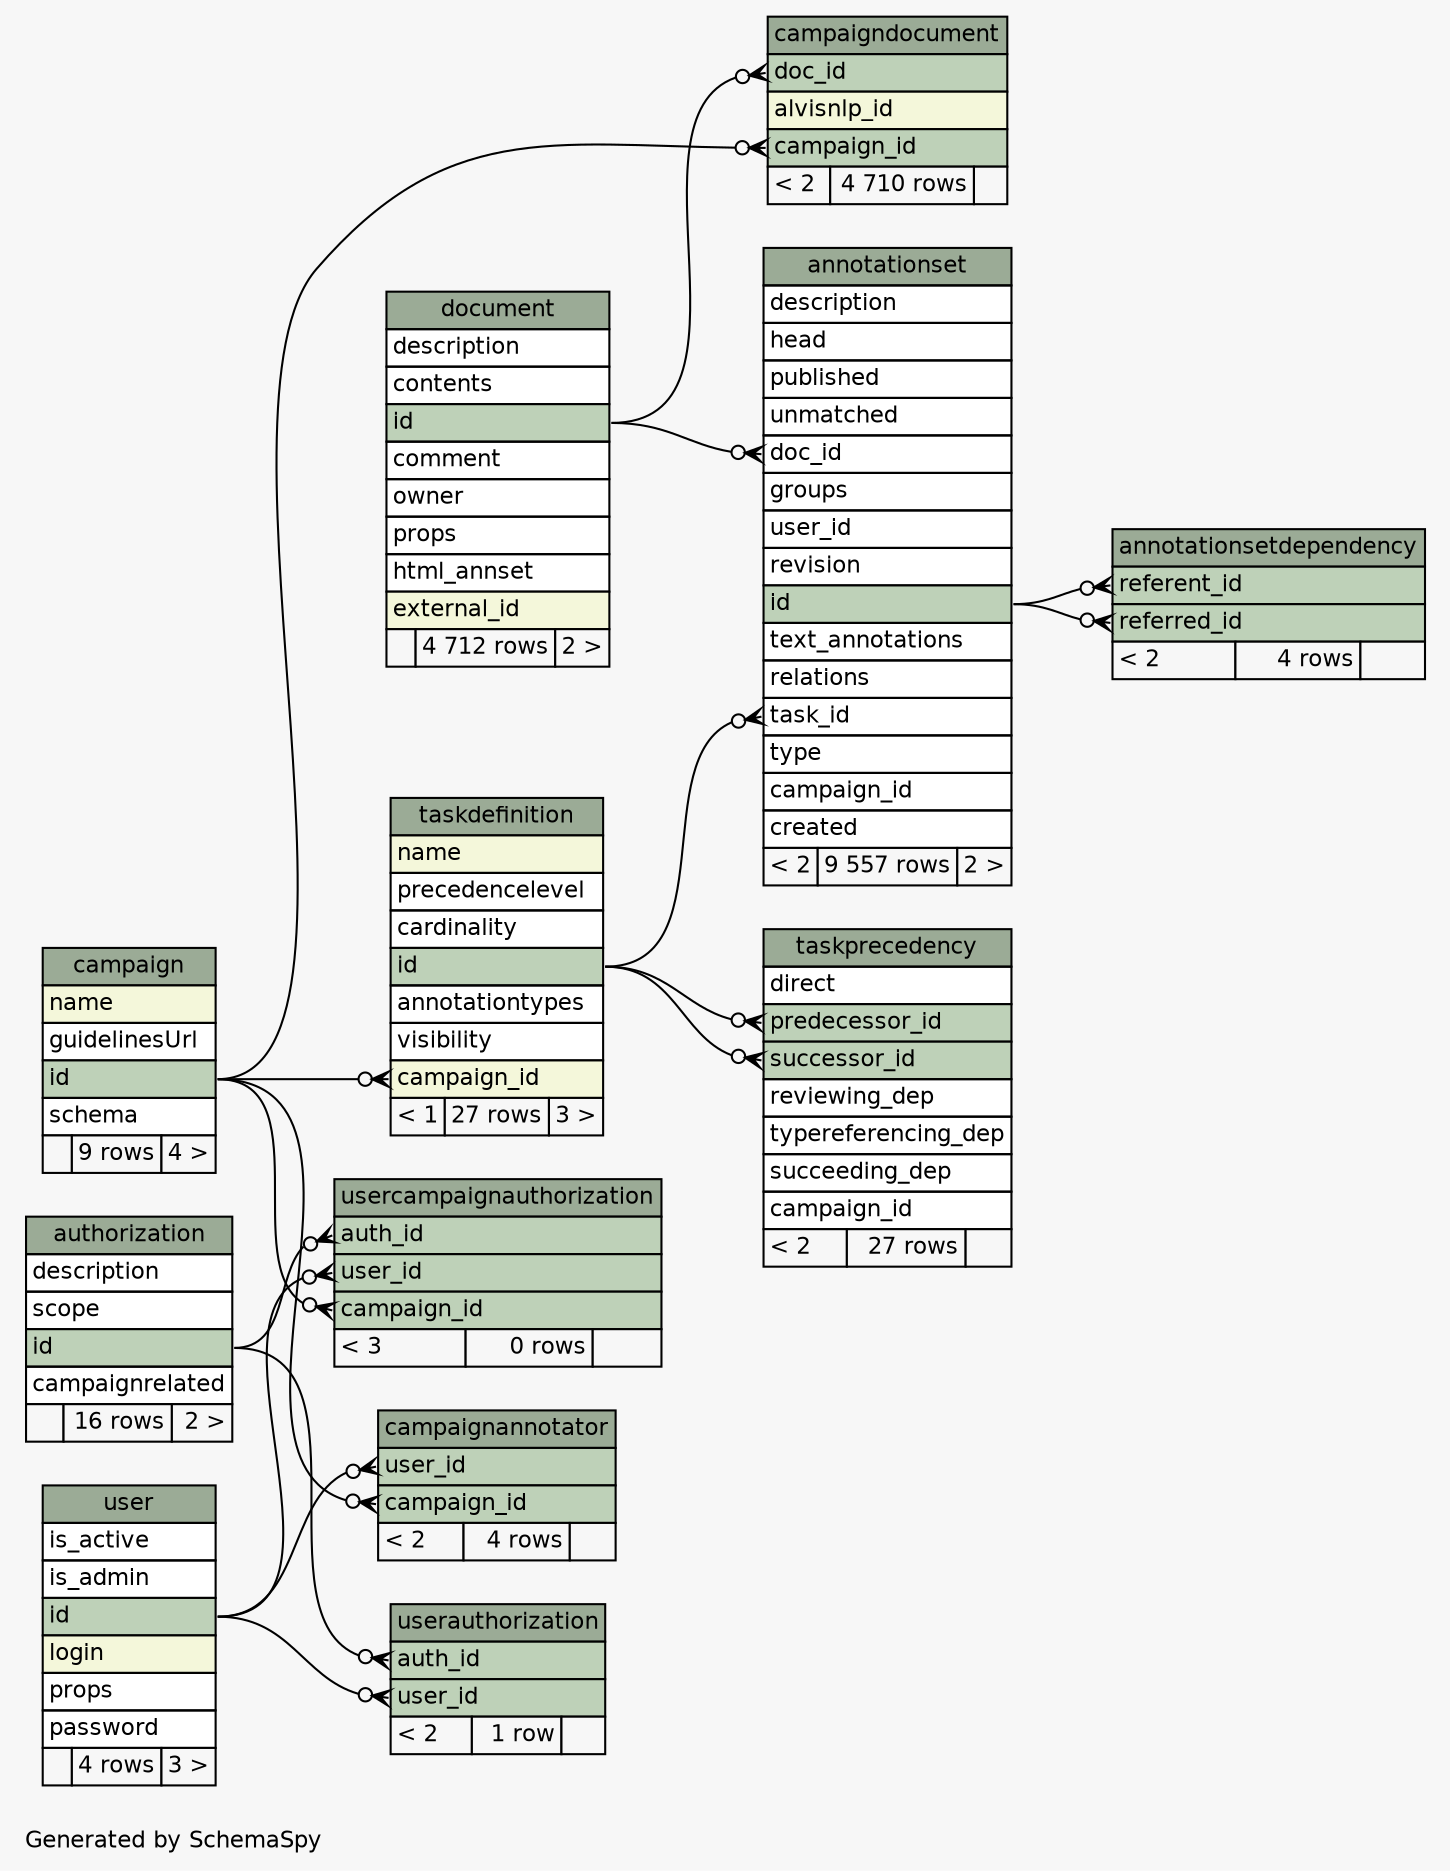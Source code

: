 // dot 2.38.0 on Linux 4.10.0-42-generic
// SchemaSpy rev 590
digraph "largeRelationshipsDiagram" {
  graph [
    rankdir="RL"
    bgcolor="#f7f7f7"
    label="\nGenerated by SchemaSpy"
    labeljust="l"
    nodesep="0.18"
    ranksep="0.46"
    fontname="Helvetica"
    fontsize="11"
  ];
  node [
    fontname="Helvetica"
    fontsize="11"
    shape="plaintext"
  ];
  edge [
    arrowsize="0.8"
  ];
  "annotationset" [
    label=<
    <TABLE BORDER="0" CELLBORDER="1" CELLSPACING="0" BGCOLOR="#ffffff">
      <TR><TD COLSPAN="3" BGCOLOR="#9bab96" ALIGN="CENTER">annotationset</TD></TR>
      <TR><TD PORT="description" COLSPAN="3" ALIGN="LEFT">description</TD></TR>
      <TR><TD PORT="head" COLSPAN="3" ALIGN="LEFT">head</TD></TR>
      <TR><TD PORT="published" COLSPAN="3" ALIGN="LEFT">published</TD></TR>
      <TR><TD PORT="unmatched" COLSPAN="3" ALIGN="LEFT">unmatched</TD></TR>
      <TR><TD PORT="doc_id" COLSPAN="3" ALIGN="LEFT">doc_id</TD></TR>
      <TR><TD PORT="groups" COLSPAN="3" ALIGN="LEFT">groups</TD></TR>
      <TR><TD PORT="user_id" COLSPAN="3" ALIGN="LEFT">user_id</TD></TR>
      <TR><TD PORT="revision" COLSPAN="3" ALIGN="LEFT">revision</TD></TR>
      <TR><TD PORT="id" COLSPAN="3" BGCOLOR="#bed1b8" ALIGN="LEFT">id</TD></TR>
      <TR><TD PORT="text_annotations" COLSPAN="3" ALIGN="LEFT">text_annotations</TD></TR>
      <TR><TD PORT="relations" COLSPAN="3" ALIGN="LEFT">relations</TD></TR>
      <TR><TD PORT="task_id" COLSPAN="3" ALIGN="LEFT">task_id</TD></TR>
      <TR><TD PORT="type" COLSPAN="3" ALIGN="LEFT">type</TD></TR>
      <TR><TD PORT="campaign_id" COLSPAN="3" ALIGN="LEFT">campaign_id</TD></TR>
      <TR><TD PORT="created" COLSPAN="3" ALIGN="LEFT">created</TD></TR>
      <TR><TD ALIGN="LEFT" BGCOLOR="#f7f7f7">&lt; 2</TD><TD ALIGN="RIGHT" BGCOLOR="#f7f7f7">9 557 rows</TD><TD ALIGN="RIGHT" BGCOLOR="#f7f7f7">2 &gt;</TD></TR>
    </TABLE>>
    URL="tables/annotationset.html"
    tooltip="annotationset"
  ];
  "annotationsetdependency" [
    label=<
    <TABLE BORDER="0" CELLBORDER="1" CELLSPACING="0" BGCOLOR="#ffffff">
      <TR><TD COLSPAN="3" BGCOLOR="#9bab96" ALIGN="CENTER">annotationsetdependency</TD></TR>
      <TR><TD PORT="referent_id" COLSPAN="3" BGCOLOR="#bed1b8" ALIGN="LEFT">referent_id</TD></TR>
      <TR><TD PORT="referred_id" COLSPAN="3" BGCOLOR="#bed1b8" ALIGN="LEFT">referred_id</TD></TR>
      <TR><TD ALIGN="LEFT" BGCOLOR="#f7f7f7">&lt; 2</TD><TD ALIGN="RIGHT" BGCOLOR="#f7f7f7">4 rows</TD><TD ALIGN="RIGHT" BGCOLOR="#f7f7f7">  </TD></TR>
    </TABLE>>
    URL="tables/annotationsetdependency.html"
    tooltip="annotationsetdependency"
  ];
  "authorization" [
    label=<
    <TABLE BORDER="0" CELLBORDER="1" CELLSPACING="0" BGCOLOR="#ffffff">
      <TR><TD COLSPAN="3" BGCOLOR="#9bab96" ALIGN="CENTER">authorization</TD></TR>
      <TR><TD PORT="description" COLSPAN="3" ALIGN="LEFT">description</TD></TR>
      <TR><TD PORT="scope" COLSPAN="3" ALIGN="LEFT">scope</TD></TR>
      <TR><TD PORT="id" COLSPAN="3" BGCOLOR="#bed1b8" ALIGN="LEFT">id</TD></TR>
      <TR><TD PORT="campaignrelated" COLSPAN="3" ALIGN="LEFT">campaignrelated</TD></TR>
      <TR><TD ALIGN="LEFT" BGCOLOR="#f7f7f7">  </TD><TD ALIGN="RIGHT" BGCOLOR="#f7f7f7">16 rows</TD><TD ALIGN="RIGHT" BGCOLOR="#f7f7f7">2 &gt;</TD></TR>
    </TABLE>>
    URL="tables/authorization.html"
    tooltip="authorization"
  ];
  "campaign" [
    label=<
    <TABLE BORDER="0" CELLBORDER="1" CELLSPACING="0" BGCOLOR="#ffffff">
      <TR><TD COLSPAN="3" BGCOLOR="#9bab96" ALIGN="CENTER">campaign</TD></TR>
      <TR><TD PORT="name" COLSPAN="3" BGCOLOR="#f4f7da" ALIGN="LEFT">name</TD></TR>
      <TR><TD PORT="guidelinesUrl" COLSPAN="3" ALIGN="LEFT">guidelinesUrl</TD></TR>
      <TR><TD PORT="id" COLSPAN="3" BGCOLOR="#bed1b8" ALIGN="LEFT">id</TD></TR>
      <TR><TD PORT="schema" COLSPAN="3" ALIGN="LEFT">schema</TD></TR>
      <TR><TD ALIGN="LEFT" BGCOLOR="#f7f7f7">  </TD><TD ALIGN="RIGHT" BGCOLOR="#f7f7f7">9 rows</TD><TD ALIGN="RIGHT" BGCOLOR="#f7f7f7">4 &gt;</TD></TR>
    </TABLE>>
    URL="tables/campaign.html"
    tooltip="campaign"
  ];
  "campaignannotator" [
    label=<
    <TABLE BORDER="0" CELLBORDER="1" CELLSPACING="0" BGCOLOR="#ffffff">
      <TR><TD COLSPAN="3" BGCOLOR="#9bab96" ALIGN="CENTER">campaignannotator</TD></TR>
      <TR><TD PORT="user_id" COLSPAN="3" BGCOLOR="#bed1b8" ALIGN="LEFT">user_id</TD></TR>
      <TR><TD PORT="campaign_id" COLSPAN="3" BGCOLOR="#bed1b8" ALIGN="LEFT">campaign_id</TD></TR>
      <TR><TD ALIGN="LEFT" BGCOLOR="#f7f7f7">&lt; 2</TD><TD ALIGN="RIGHT" BGCOLOR="#f7f7f7">4 rows</TD><TD ALIGN="RIGHT" BGCOLOR="#f7f7f7">  </TD></TR>
    </TABLE>>
    URL="tables/campaignannotator.html"
    tooltip="campaignannotator"
  ];
  "campaigndocument" [
    label=<
    <TABLE BORDER="0" CELLBORDER="1" CELLSPACING="0" BGCOLOR="#ffffff">
      <TR><TD COLSPAN="3" BGCOLOR="#9bab96" ALIGN="CENTER">campaigndocument</TD></TR>
      <TR><TD PORT="doc_id" COLSPAN="3" BGCOLOR="#bed1b8" ALIGN="LEFT">doc_id</TD></TR>
      <TR><TD PORT="alvisnlp_id" COLSPAN="3" BGCOLOR="#f4f7da" ALIGN="LEFT">alvisnlp_id</TD></TR>
      <TR><TD PORT="campaign_id" COLSPAN="3" BGCOLOR="#bed1b8" ALIGN="LEFT">campaign_id</TD></TR>
      <TR><TD ALIGN="LEFT" BGCOLOR="#f7f7f7">&lt; 2</TD><TD ALIGN="RIGHT" BGCOLOR="#f7f7f7">4 710 rows</TD><TD ALIGN="RIGHT" BGCOLOR="#f7f7f7">  </TD></TR>
    </TABLE>>
    URL="tables/campaigndocument.html"
    tooltip="campaigndocument"
  ];
  "document" [
    label=<
    <TABLE BORDER="0" CELLBORDER="1" CELLSPACING="0" BGCOLOR="#ffffff">
      <TR><TD COLSPAN="3" BGCOLOR="#9bab96" ALIGN="CENTER">document</TD></TR>
      <TR><TD PORT="description" COLSPAN="3" ALIGN="LEFT">description</TD></TR>
      <TR><TD PORT="contents" COLSPAN="3" ALIGN="LEFT">contents</TD></TR>
      <TR><TD PORT="id" COLSPAN="3" BGCOLOR="#bed1b8" ALIGN="LEFT">id</TD></TR>
      <TR><TD PORT="comment" COLSPAN="3" ALIGN="LEFT">comment</TD></TR>
      <TR><TD PORT="owner" COLSPAN="3" ALIGN="LEFT">owner</TD></TR>
      <TR><TD PORT="props" COLSPAN="3" ALIGN="LEFT">props</TD></TR>
      <TR><TD PORT="html_annset" COLSPAN="3" ALIGN="LEFT">html_annset</TD></TR>
      <TR><TD PORT="external_id" COLSPAN="3" BGCOLOR="#f4f7da" ALIGN="LEFT">external_id</TD></TR>
      <TR><TD ALIGN="LEFT" BGCOLOR="#f7f7f7">  </TD><TD ALIGN="RIGHT" BGCOLOR="#f7f7f7">4 712 rows</TD><TD ALIGN="RIGHT" BGCOLOR="#f7f7f7">2 &gt;</TD></TR>
    </TABLE>>
    URL="tables/document.html"
    tooltip="document"
  ];
  "taskdefinition" [
    label=<
    <TABLE BORDER="0" CELLBORDER="1" CELLSPACING="0" BGCOLOR="#ffffff">
      <TR><TD COLSPAN="3" BGCOLOR="#9bab96" ALIGN="CENTER">taskdefinition</TD></TR>
      <TR><TD PORT="name" COLSPAN="3" BGCOLOR="#f4f7da" ALIGN="LEFT">name</TD></TR>
      <TR><TD PORT="precedencelevel" COLSPAN="3" ALIGN="LEFT">precedencelevel</TD></TR>
      <TR><TD PORT="cardinality" COLSPAN="3" ALIGN="LEFT">cardinality</TD></TR>
      <TR><TD PORT="id" COLSPAN="3" BGCOLOR="#bed1b8" ALIGN="LEFT">id</TD></TR>
      <TR><TD PORT="annotationtypes" COLSPAN="3" ALIGN="LEFT">annotationtypes</TD></TR>
      <TR><TD PORT="visibility" COLSPAN="3" ALIGN="LEFT">visibility</TD></TR>
      <TR><TD PORT="campaign_id" COLSPAN="3" BGCOLOR="#f4f7da" ALIGN="LEFT">campaign_id</TD></TR>
      <TR><TD ALIGN="LEFT" BGCOLOR="#f7f7f7">&lt; 1</TD><TD ALIGN="RIGHT" BGCOLOR="#f7f7f7">27 rows</TD><TD ALIGN="RIGHT" BGCOLOR="#f7f7f7">3 &gt;</TD></TR>
    </TABLE>>
    URL="tables/taskdefinition.html"
    tooltip="taskdefinition"
  ];
  "taskprecedency" [
    label=<
    <TABLE BORDER="0" CELLBORDER="1" CELLSPACING="0" BGCOLOR="#ffffff">
      <TR><TD COLSPAN="3" BGCOLOR="#9bab96" ALIGN="CENTER">taskprecedency</TD></TR>
      <TR><TD PORT="direct" COLSPAN="3" ALIGN="LEFT">direct</TD></TR>
      <TR><TD PORT="predecessor_id" COLSPAN="3" BGCOLOR="#bed1b8" ALIGN="LEFT">predecessor_id</TD></TR>
      <TR><TD PORT="successor_id" COLSPAN="3" BGCOLOR="#bed1b8" ALIGN="LEFT">successor_id</TD></TR>
      <TR><TD PORT="reviewing_dep" COLSPAN="3" ALIGN="LEFT">reviewing_dep</TD></TR>
      <TR><TD PORT="typereferencing_dep" COLSPAN="3" ALIGN="LEFT">typereferencing_dep</TD></TR>
      <TR><TD PORT="succeeding_dep" COLSPAN="3" ALIGN="LEFT">succeeding_dep</TD></TR>
      <TR><TD PORT="campaign_id" COLSPAN="3" ALIGN="LEFT">campaign_id</TD></TR>
      <TR><TD ALIGN="LEFT" BGCOLOR="#f7f7f7">&lt; 2</TD><TD ALIGN="RIGHT" BGCOLOR="#f7f7f7">27 rows</TD><TD ALIGN="RIGHT" BGCOLOR="#f7f7f7">  </TD></TR>
    </TABLE>>
    URL="tables/taskprecedency.html"
    tooltip="taskprecedency"
  ];
  "user" [
    label=<
    <TABLE BORDER="0" CELLBORDER="1" CELLSPACING="0" BGCOLOR="#ffffff">
      <TR><TD COLSPAN="3" BGCOLOR="#9bab96" ALIGN="CENTER">user</TD></TR>
      <TR><TD PORT="is_active" COLSPAN="3" ALIGN="LEFT">is_active</TD></TR>
      <TR><TD PORT="is_admin" COLSPAN="3" ALIGN="LEFT">is_admin</TD></TR>
      <TR><TD PORT="id" COLSPAN="3" BGCOLOR="#bed1b8" ALIGN="LEFT">id</TD></TR>
      <TR><TD PORT="login" COLSPAN="3" BGCOLOR="#f4f7da" ALIGN="LEFT">login</TD></TR>
      <TR><TD PORT="props" COLSPAN="3" ALIGN="LEFT">props</TD></TR>
      <TR><TD PORT="password" COLSPAN="3" ALIGN="LEFT">password</TD></TR>
      <TR><TD ALIGN="LEFT" BGCOLOR="#f7f7f7">  </TD><TD ALIGN="RIGHT" BGCOLOR="#f7f7f7">4 rows</TD><TD ALIGN="RIGHT" BGCOLOR="#f7f7f7">3 &gt;</TD></TR>
    </TABLE>>
    URL="tables/user.html"
    tooltip="user"
  ];
  "userauthorization" [
    label=<
    <TABLE BORDER="0" CELLBORDER="1" CELLSPACING="0" BGCOLOR="#ffffff">
      <TR><TD COLSPAN="3" BGCOLOR="#9bab96" ALIGN="CENTER">userauthorization</TD></TR>
      <TR><TD PORT="auth_id" COLSPAN="3" BGCOLOR="#bed1b8" ALIGN="LEFT">auth_id</TD></TR>
      <TR><TD PORT="user_id" COLSPAN="3" BGCOLOR="#bed1b8" ALIGN="LEFT">user_id</TD></TR>
      <TR><TD ALIGN="LEFT" BGCOLOR="#f7f7f7">&lt; 2</TD><TD ALIGN="RIGHT" BGCOLOR="#f7f7f7">1 row</TD><TD ALIGN="RIGHT" BGCOLOR="#f7f7f7">  </TD></TR>
    </TABLE>>
    URL="tables/userauthorization.html"
    tooltip="userauthorization"
  ];
  "usercampaignauthorization" [
    label=<
    <TABLE BORDER="0" CELLBORDER="1" CELLSPACING="0" BGCOLOR="#ffffff">
      <TR><TD COLSPAN="3" BGCOLOR="#9bab96" ALIGN="CENTER">usercampaignauthorization</TD></TR>
      <TR><TD PORT="auth_id" COLSPAN="3" BGCOLOR="#bed1b8" ALIGN="LEFT">auth_id</TD></TR>
      <TR><TD PORT="user_id" COLSPAN="3" BGCOLOR="#bed1b8" ALIGN="LEFT">user_id</TD></TR>
      <TR><TD PORT="campaign_id" COLSPAN="3" BGCOLOR="#bed1b8" ALIGN="LEFT">campaign_id</TD></TR>
      <TR><TD ALIGN="LEFT" BGCOLOR="#f7f7f7">&lt; 3</TD><TD ALIGN="RIGHT" BGCOLOR="#f7f7f7">0 rows</TD><TD ALIGN="RIGHT" BGCOLOR="#f7f7f7">  </TD></TR>
    </TABLE>>
    URL="tables/usercampaignauthorization.html"
    tooltip="usercampaignauthorization"
  ];
  "annotationset":"doc_id":w -> "document":"id":e [arrowhead=none dir=back arrowtail=crowodot];
  "annotationset":"task_id":w -> "taskdefinition":"id":e [arrowhead=none dir=back arrowtail=crowodot];
  "annotationsetdependency":"referent_id":w -> "annotationset":"id":e [arrowhead=none dir=back arrowtail=crowodot];
  "annotationsetdependency":"referred_id":w -> "annotationset":"id":e [arrowhead=none dir=back arrowtail=crowodot];
  "campaignannotator":"campaign_id":w -> "campaign":"id":e [arrowhead=none dir=back arrowtail=crowodot];
  "campaignannotator":"user_id":w -> "user":"id":e [arrowhead=none dir=back arrowtail=crowodot];
  "campaigndocument":"campaign_id":w -> "campaign":"id":e [arrowhead=none dir=back arrowtail=crowodot];
  "campaigndocument":"doc_id":w -> "document":"id":e [arrowhead=none dir=back arrowtail=crowodot];
  "taskdefinition":"campaign_id":w -> "campaign":"id":e [arrowhead=none dir=back arrowtail=crowodot];
  "taskprecedency":"predecessor_id":w -> "taskdefinition":"id":e [arrowhead=none dir=back arrowtail=crowodot];
  "taskprecedency":"successor_id":w -> "taskdefinition":"id":e [arrowhead=none dir=back arrowtail=crowodot];
  "userauthorization":"auth_id":w -> "authorization":"id":e [arrowhead=none dir=back arrowtail=crowodot];
  "userauthorization":"user_id":w -> "user":"id":e [arrowhead=none dir=back arrowtail=crowodot];
  "usercampaignauthorization":"auth_id":w -> "authorization":"id":e [arrowhead=none dir=back arrowtail=crowodot];
  "usercampaignauthorization":"campaign_id":w -> "campaign":"id":e [arrowhead=none dir=back arrowtail=crowodot];
  "usercampaignauthorization":"user_id":w -> "user":"id":e [arrowhead=none dir=back arrowtail=crowodot];
}
